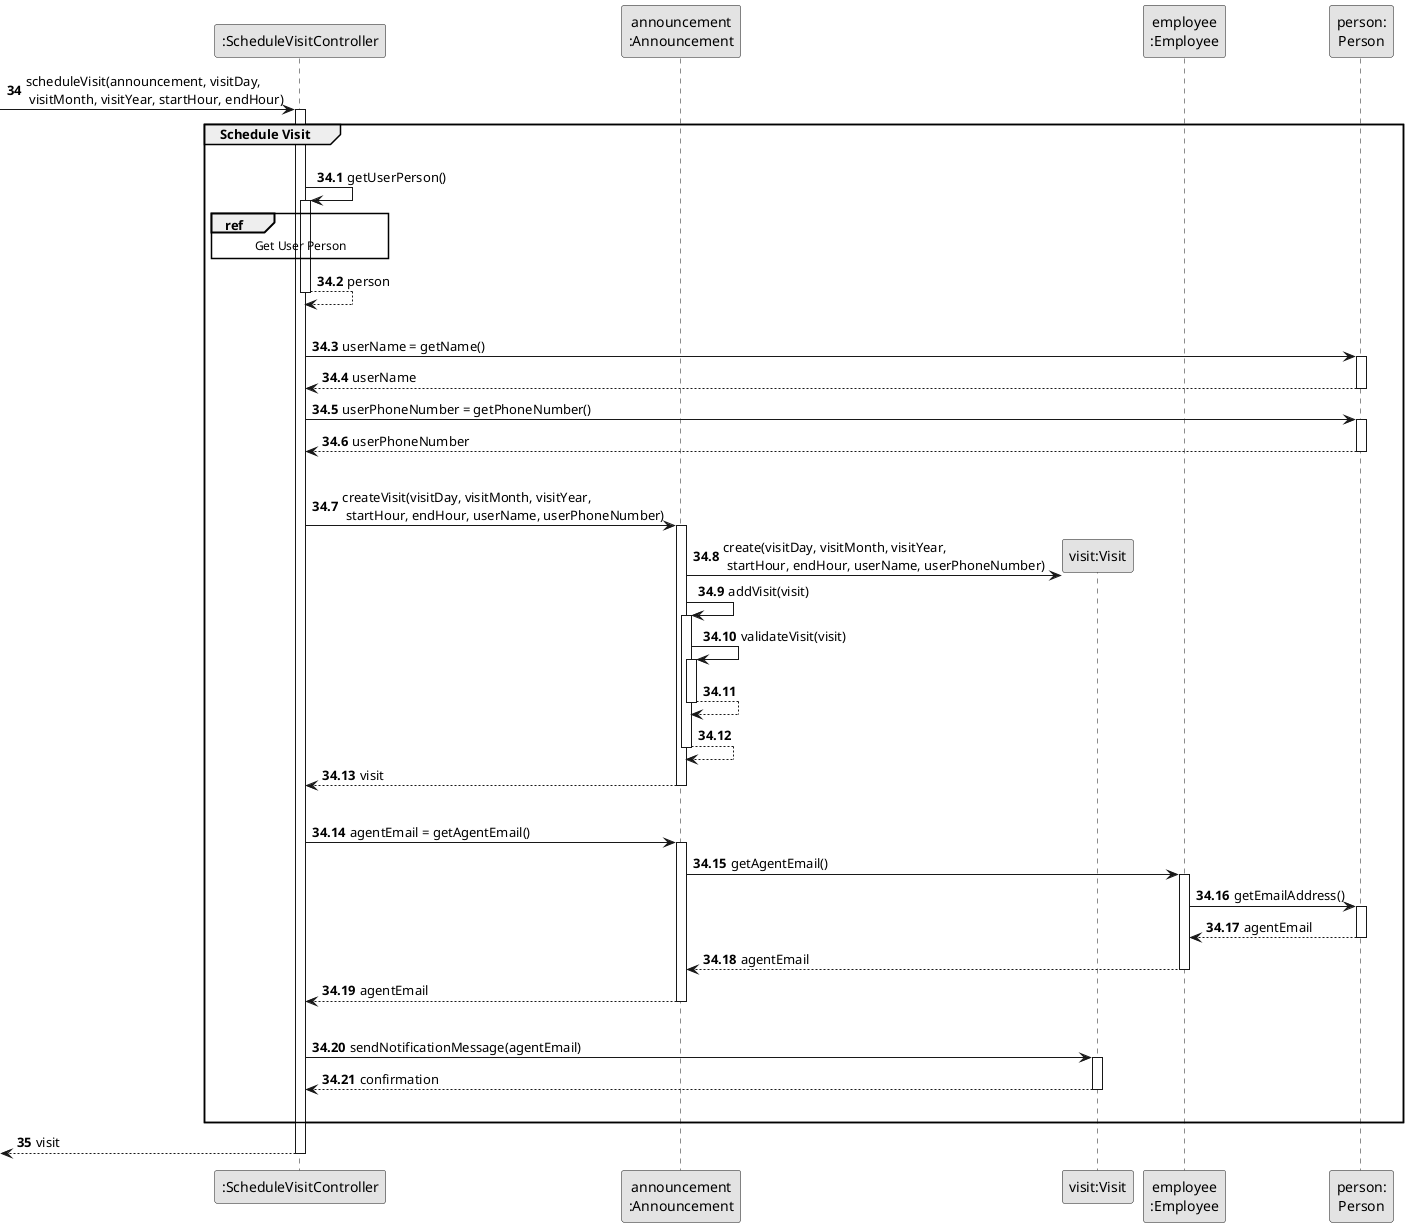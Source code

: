 @startuml
skinparam monochrome true
skinparam packageStyle rectangle
skinparam shadowing false

participant ":ScheduleVisitController" as CTRL
participant "announcement\n:Announcement" as ANNOUNCE
participant "visit:Visit" as VST
participant "employee\n:Employee" as EMP
participant "person:\nPerson" as PERSON


autonumber 34

    -> CTRL : scheduleVisit(announcement, visitDay,\n visitMonth, visitYear, startHour, endHour)
    activate CTRL

    autonumber 34.1

    group Schedule Visit
   |||
           CTRL -> CTRL : getUserPerson()
           activate CTRL
               ref over CTRL
                   Get User Person
               end ref
               CTRL --> CTRL : person
           deactivate CTRL
|||
    CTRL -> PERSON : userName = getName()
    activate PERSON

        PERSON --> CTRL : userName
    deactivate PERSON


    CTRL -> PERSON : userPhoneNumber = getPhoneNumber()
    activate PERSON

        PERSON --> CTRL : userPhoneNumber
    deactivate PERSON
|||
    CTRL -> ANNOUNCE : createVisit(visitDay, visitMonth, visitYear,\n startHour, endHour, userName, userPhoneNumber)
    activate ANNOUNCE

    ANNOUNCE -> VST** : create(visitDay, visitMonth, visitYear,\n startHour, endHour, userName, userPhoneNumber)

     ANNOUNCE -> ANNOUNCE : addVisit(visit)
     activate ANNOUNCE

     ANNOUNCE -> ANNOUNCE : validateVisit(visit)
     activate ANNOUNCE

        ANNOUNCE --> ANNOUNCE
     deactivate ANNOUNCE

     ANNOUNCE --> ANNOUNCE
     deactivate ANNOUNCE

        ANNOUNCE --> CTRL : visit
    deactivate ANNOUNCE
|||
    CTRL -> ANNOUNCE: agentEmail = getAgentEmail()
    activate ANNOUNCE

    ANNOUNCE -> EMP : getAgentEmail()
    activate EMP

    EMP -> PERSON : getEmailAddress()
    activate PERSON

       PERSON --> EMP : agentEmail
    deactivate PERSON

       EMP --> ANNOUNCE : agentEmail
    deactivate EMP

       ANNOUNCE --> CTRL : agentEmail
    deactivate ANNOUNCE
|||
    CTRL -> VST : sendNotificationMessage(agentEmail)
    activate VST

        VST --> CTRL : confirmation
    deactivate VST
|||
    end group

    autonumber 35
        <-- CTRL : visit
    deactivate CTRL

@enduml